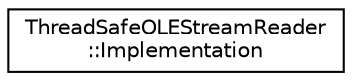 digraph "类继承关系图"
{
  edge [fontname="Helvetica",fontsize="10",labelfontname="Helvetica",labelfontsize="10"];
  node [fontname="Helvetica",fontsize="10",shape=record];
  rankdir="LR";
  Node0 [label="ThreadSafeOLEStreamReader\l::Implementation",height=0.2,width=0.4,color="black", fillcolor="white", style="filled",URL="$struct_thread_safe_o_l_e_stream_reader_1_1_implementation.html"];
}
